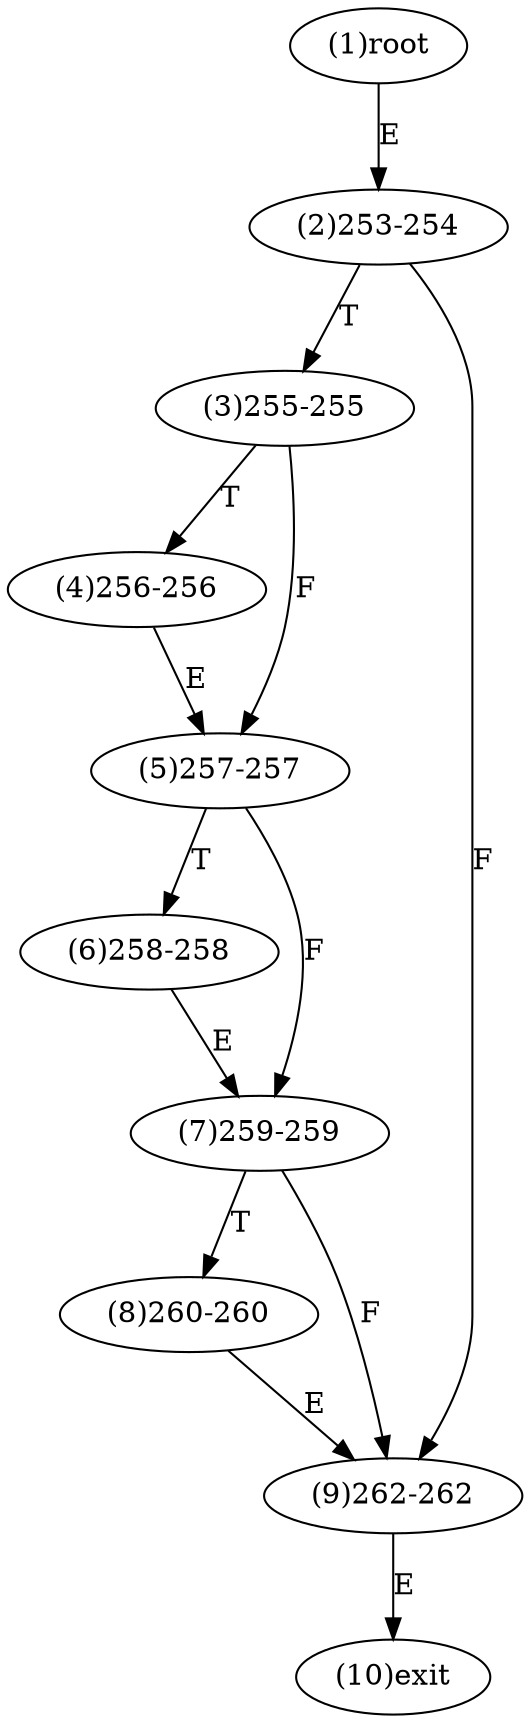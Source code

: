 digraph "" { 
1[ label="(1)root"];
2[ label="(2)253-254"];
3[ label="(3)255-255"];
4[ label="(4)256-256"];
5[ label="(5)257-257"];
6[ label="(6)258-258"];
7[ label="(7)259-259"];
8[ label="(8)260-260"];
9[ label="(9)262-262"];
10[ label="(10)exit"];
1->2[ label="E"];
2->9[ label="F"];
2->3[ label="T"];
3->5[ label="F"];
3->4[ label="T"];
4->5[ label="E"];
5->7[ label="F"];
5->6[ label="T"];
6->7[ label="E"];
7->9[ label="F"];
7->8[ label="T"];
8->9[ label="E"];
9->10[ label="E"];
}